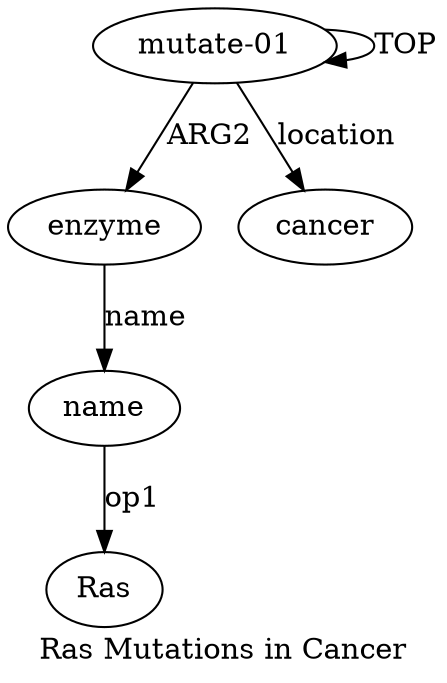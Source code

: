 digraph  {
	graph [label="Ras Mutations in Cancer"];
	node [label="\N"];
	a1	 [color=black,
		gold_ind=1,
		gold_label=enzyme,
		label=enzyme,
		test_ind=1,
		test_label=enzyme];
	a2	 [color=black,
		gold_ind=2,
		gold_label=name,
		label=name,
		test_ind=2,
		test_label=name];
	a1 -> a2 [key=0,
	color=black,
	gold_label=name,
	label=name,
	test_label=name];
a0 [color=black,
	gold_ind=0,
	gold_label="mutate-01",
	label="mutate-01",
	test_ind=0,
	test_label="mutate-01"];
a0 -> a1 [key=0,
color=black,
gold_label=ARG2,
label=ARG2,
test_label=ARG2];
a0 -> a0 [key=0,
color=black,
gold_label=TOP,
label=TOP,
test_label=TOP];
a3 [color=black,
gold_ind=3,
gold_label=cancer,
label=cancer,
test_ind=3,
test_label=cancer];
a0 -> a3 [key=0,
color=black,
gold_label=location,
label=location,
test_label=location];
"a2 Ras" [color=black,
gold_ind=-1,
gold_label=Ras,
label=Ras,
test_ind=-1,
test_label=Ras];
a2 -> "a2 Ras" [key=0,
color=black,
gold_label=op1,
label=op1,
test_label=op1];
}
